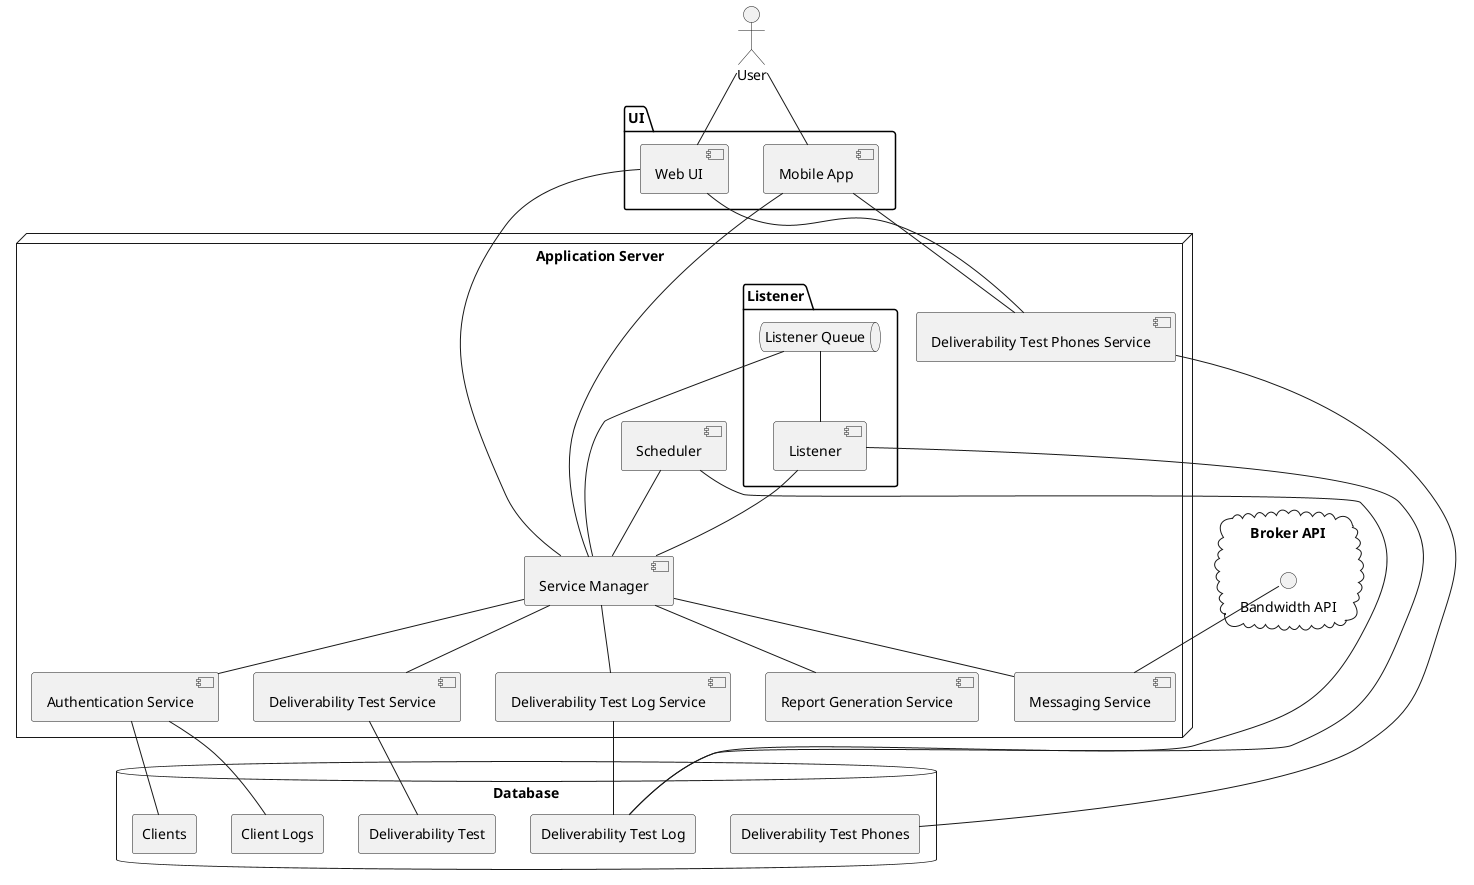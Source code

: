 @startuml

/'Defines all the components in the diagram, including the actor.'/
User as user

package UI {
    component "Web UI" as web_ui
    component "Mobile App" as mobile_app
}

node "Application Server" {
    component "Service Manager" as service_manager

    package "Listener" {
        queue "Listener Queue" as listener_queue
        component "Listener" as listener
    }

    component "Deliverability Test Log Service" as dtl_service
    component "Deliverability Test Service" as dt_service
    component "Deliverability Test Phones Service" as dtp_service
    component "Report Generation Service" as rg_service
    component "Scheduler" as scheduler
    component "Messaging Service" as messenger
    component "Authentication Service" as auth
}

cloud "Broker API" {
    interface "Bandwidth API" as bandwidth
}

database Database {
    skinparam componentStyle rectangle
    component "Deliverability Test Log" as dtl
    component "Deliverability Test" as dt
    component "Deliverability Test Phones" as dtp
    component "Clients" as clients
    component "Client Logs" as cl
    skinparam componentStyle uml2
}

/'Defines the interactions between the components in the diagram.'/
/'Frontend Interactions'/
user -- web_ui
user -- mobile_app
web_ui -- service_manager
mobile_app -- service_manager
web_ui -- dtp_service
mobile_app -- dtp_service

/'Backend Interactions'/
service_manager -- listener_queue
listener_queue -- listener
listener -- service_manager
service_manager -- dt_service
service_manager -- dtl_service
service_manager -- rg_service
scheduler -- service_manager
service_manager -- messenger
service_manager -- auth

/'Database Interactions'/
listener -- dtl
scheduler -- dtl
dtp_service -- dtp
dtl_service -- dtl
dt_service -- dt
auth -- clients
auth -- cl

/'Third Party Interactions'/
bandwidth -- messenger
@enduml